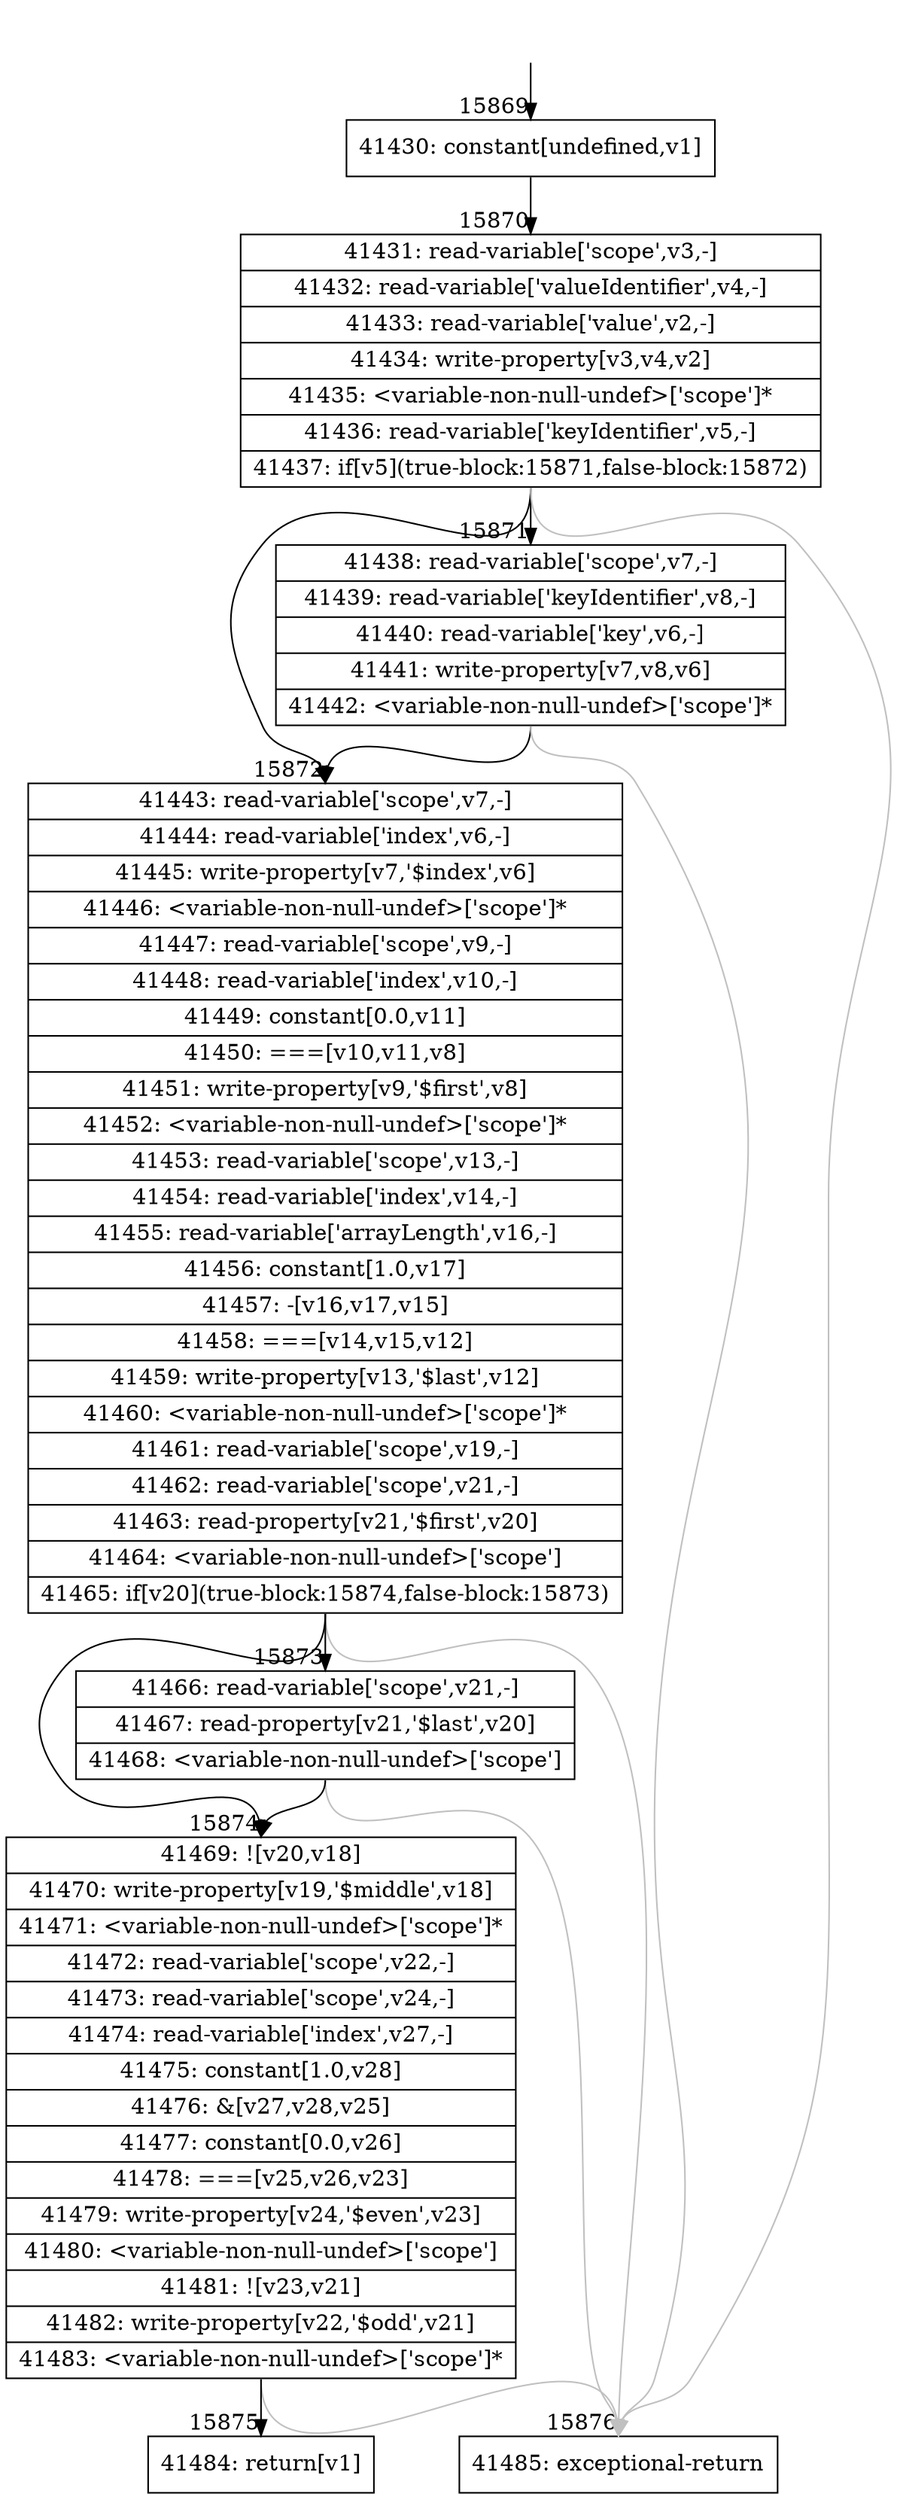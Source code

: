 digraph {
rankdir="TD"
BB_entry1273[shape=none,label=""];
BB_entry1273 -> BB15869 [tailport=s, headport=n, headlabel="    15869"]
BB15869 [shape=record label="{41430: constant[undefined,v1]}" ] 
BB15869 -> BB15870 [tailport=s, headport=n, headlabel="      15870"]
BB15870 [shape=record label="{41431: read-variable['scope',v3,-]|41432: read-variable['valueIdentifier',v4,-]|41433: read-variable['value',v2,-]|41434: write-property[v3,v4,v2]|41435: \<variable-non-null-undef\>['scope']*|41436: read-variable['keyIdentifier',v5,-]|41437: if[v5](true-block:15871,false-block:15872)}" ] 
BB15870 -> BB15871 [tailport=s, headport=n, headlabel="      15871"]
BB15870 -> BB15872 [tailport=s, headport=n, headlabel="      15872"]
BB15870 -> BB15876 [tailport=s, headport=n, color=gray, headlabel="      15876"]
BB15871 [shape=record label="{41438: read-variable['scope',v7,-]|41439: read-variable['keyIdentifier',v8,-]|41440: read-variable['key',v6,-]|41441: write-property[v7,v8,v6]|41442: \<variable-non-null-undef\>['scope']*}" ] 
BB15871 -> BB15872 [tailport=s, headport=n]
BB15871 -> BB15876 [tailport=s, headport=n, color=gray]
BB15872 [shape=record label="{41443: read-variable['scope',v7,-]|41444: read-variable['index',v6,-]|41445: write-property[v7,'$index',v6]|41446: \<variable-non-null-undef\>['scope']*|41447: read-variable['scope',v9,-]|41448: read-variable['index',v10,-]|41449: constant[0.0,v11]|41450: ===[v10,v11,v8]|41451: write-property[v9,'$first',v8]|41452: \<variable-non-null-undef\>['scope']*|41453: read-variable['scope',v13,-]|41454: read-variable['index',v14,-]|41455: read-variable['arrayLength',v16,-]|41456: constant[1.0,v17]|41457: -[v16,v17,v15]|41458: ===[v14,v15,v12]|41459: write-property[v13,'$last',v12]|41460: \<variable-non-null-undef\>['scope']*|41461: read-variable['scope',v19,-]|41462: read-variable['scope',v21,-]|41463: read-property[v21,'$first',v20]|41464: \<variable-non-null-undef\>['scope']|41465: if[v20](true-block:15874,false-block:15873)}" ] 
BB15872 -> BB15874 [tailport=s, headport=n, headlabel="      15874"]
BB15872 -> BB15873 [tailport=s, headport=n, headlabel="      15873"]
BB15872 -> BB15876 [tailport=s, headport=n, color=gray]
BB15873 [shape=record label="{41466: read-variable['scope',v21,-]|41467: read-property[v21,'$last',v20]|41468: \<variable-non-null-undef\>['scope']}" ] 
BB15873 -> BB15874 [tailport=s, headport=n]
BB15873 -> BB15876 [tailport=s, headport=n, color=gray]
BB15874 [shape=record label="{41469: ![v20,v18]|41470: write-property[v19,'$middle',v18]|41471: \<variable-non-null-undef\>['scope']*|41472: read-variable['scope',v22,-]|41473: read-variable['scope',v24,-]|41474: read-variable['index',v27,-]|41475: constant[1.0,v28]|41476: &[v27,v28,v25]|41477: constant[0.0,v26]|41478: ===[v25,v26,v23]|41479: write-property[v24,'$even',v23]|41480: \<variable-non-null-undef\>['scope']|41481: ![v23,v21]|41482: write-property[v22,'$odd',v21]|41483: \<variable-non-null-undef\>['scope']*}" ] 
BB15874 -> BB15875 [tailport=s, headport=n, headlabel="      15875"]
BB15874 -> BB15876 [tailport=s, headport=n, color=gray]
BB15875 [shape=record label="{41484: return[v1]}" ] 
BB15876 [shape=record label="{41485: exceptional-return}" ] 
//#$~ 27002
}
